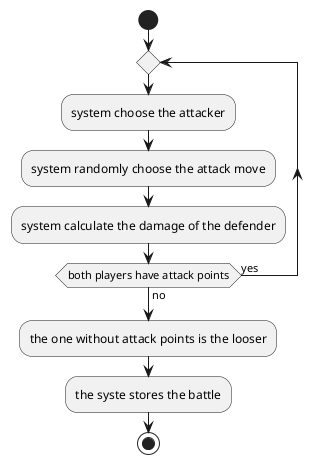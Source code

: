 @startuml  Battle
start
repeat 
    :system choose the attacker;
    :system randomly choose the attack move;
    :system calculate the damage of the defender;
repeat while (both players have attack points) is (yes) not(no)
    :the one without attack points is the looser;
    :the syste stores the battle;
stop

@enduml